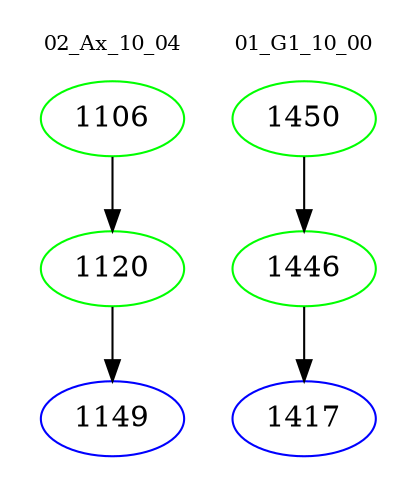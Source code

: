 digraph{
subgraph cluster_0 {
color = white
label = "02_Ax_10_04";
fontsize=10;
T0_1106 [label="1106", color="green"]
T0_1106 -> T0_1120 [color="black"]
T0_1120 [label="1120", color="green"]
T0_1120 -> T0_1149 [color="black"]
T0_1149 [label="1149", color="blue"]
}
subgraph cluster_1 {
color = white
label = "01_G1_10_00";
fontsize=10;
T1_1450 [label="1450", color="green"]
T1_1450 -> T1_1446 [color="black"]
T1_1446 [label="1446", color="green"]
T1_1446 -> T1_1417 [color="black"]
T1_1417 [label="1417", color="blue"]
}
}
